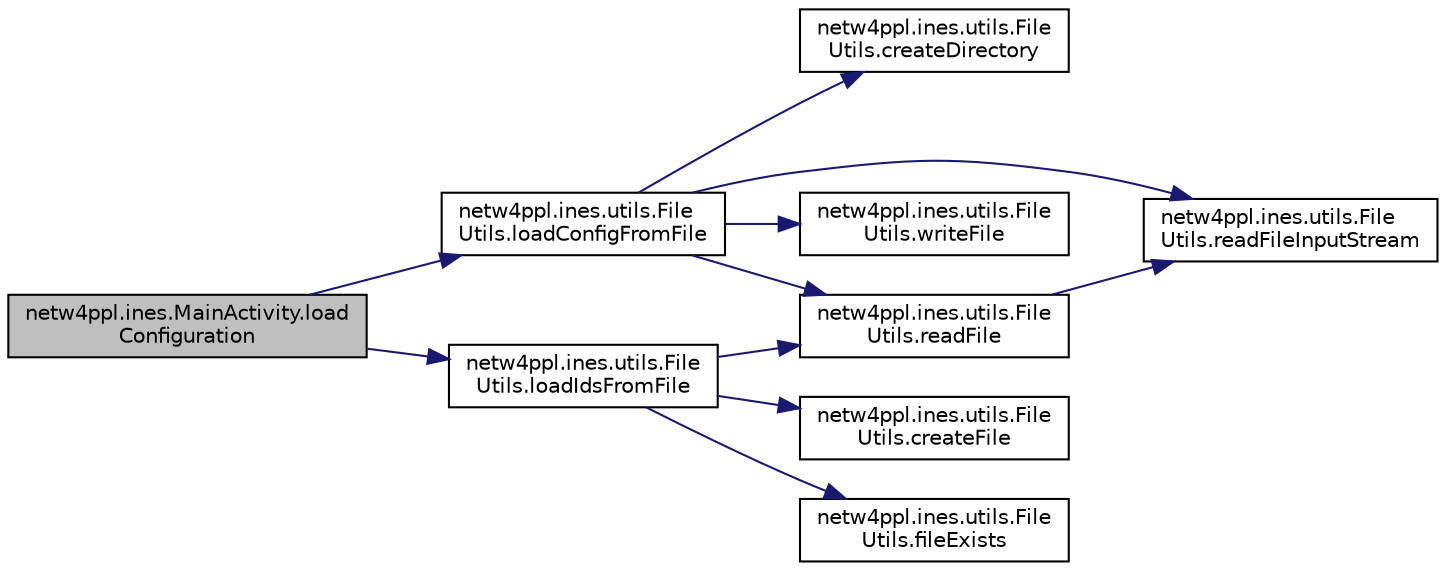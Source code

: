 digraph "netw4ppl.ines.MainActivity.loadConfiguration"
{
 // LATEX_PDF_SIZE
  edge [fontname="Helvetica",fontsize="10",labelfontname="Helvetica",labelfontsize="10"];
  node [fontname="Helvetica",fontsize="10",shape=record];
  rankdir="LR";
  Node1 [label="netw4ppl.ines.MainActivity.load\lConfiguration",height=0.2,width=0.4,color="black", fillcolor="grey75", style="filled", fontcolor="black",tooltip=" "];
  Node1 -> Node2 [color="midnightblue",fontsize="10",style="solid",fontname="Helvetica"];
  Node2 [label="netw4ppl.ines.utils.File\lUtils.loadConfigFromFile",height=0.2,width=0.4,color="black", fillcolor="white", style="filled",URL="$classnetw4ppl_1_1ines_1_1utils_1_1_file_utils.html#aaf3424c78ffa9395748e9d2e2152884b",tooltip=" "];
  Node2 -> Node3 [color="midnightblue",fontsize="10",style="solid",fontname="Helvetica"];
  Node3 [label="netw4ppl.ines.utils.File\lUtils.createDirectory",height=0.2,width=0.4,color="black", fillcolor="white", style="filled",URL="$classnetw4ppl_1_1ines_1_1utils_1_1_file_utils.html#a6dacfea9755bcfe03b4dff7651d6bcda",tooltip=" "];
  Node2 -> Node4 [color="midnightblue",fontsize="10",style="solid",fontname="Helvetica"];
  Node4 [label="netw4ppl.ines.utils.File\lUtils.readFile",height=0.2,width=0.4,color="black", fillcolor="white", style="filled",URL="$classnetw4ppl_1_1ines_1_1utils_1_1_file_utils.html#a93166925da21ebeca0d21c662d9941a6",tooltip=" "];
  Node4 -> Node5 [color="midnightblue",fontsize="10",style="solid",fontname="Helvetica"];
  Node5 [label="netw4ppl.ines.utils.File\lUtils.readFileInputStream",height=0.2,width=0.4,color="black", fillcolor="white", style="filled",URL="$classnetw4ppl_1_1ines_1_1utils_1_1_file_utils.html#add9253223ad6b9a10af3709933569740",tooltip=" "];
  Node2 -> Node5 [color="midnightblue",fontsize="10",style="solid",fontname="Helvetica"];
  Node2 -> Node6 [color="midnightblue",fontsize="10",style="solid",fontname="Helvetica"];
  Node6 [label="netw4ppl.ines.utils.File\lUtils.writeFile",height=0.2,width=0.4,color="black", fillcolor="white", style="filled",URL="$classnetw4ppl_1_1ines_1_1utils_1_1_file_utils.html#a1f0aa37b0535d343b6591851cf1c0a56",tooltip=" "];
  Node1 -> Node7 [color="midnightblue",fontsize="10",style="solid",fontname="Helvetica"];
  Node7 [label="netw4ppl.ines.utils.File\lUtils.loadIdsFromFile",height=0.2,width=0.4,color="black", fillcolor="white", style="filled",URL="$classnetw4ppl_1_1ines_1_1utils_1_1_file_utils.html#af27fc617e72353264982b550834193fd",tooltip=" "];
  Node7 -> Node8 [color="midnightblue",fontsize="10",style="solid",fontname="Helvetica"];
  Node8 [label="netw4ppl.ines.utils.File\lUtils.createFile",height=0.2,width=0.4,color="black", fillcolor="white", style="filled",URL="$classnetw4ppl_1_1ines_1_1utils_1_1_file_utils.html#a36128a95a9be40ce5ca3be03d9125a17",tooltip=" "];
  Node7 -> Node9 [color="midnightblue",fontsize="10",style="solid",fontname="Helvetica"];
  Node9 [label="netw4ppl.ines.utils.File\lUtils.fileExists",height=0.2,width=0.4,color="black", fillcolor="white", style="filled",URL="$classnetw4ppl_1_1ines_1_1utils_1_1_file_utils.html#a262f1abc93a4091cd104b4d953973ed0",tooltip=" "];
  Node7 -> Node4 [color="midnightblue",fontsize="10",style="solid",fontname="Helvetica"];
}
